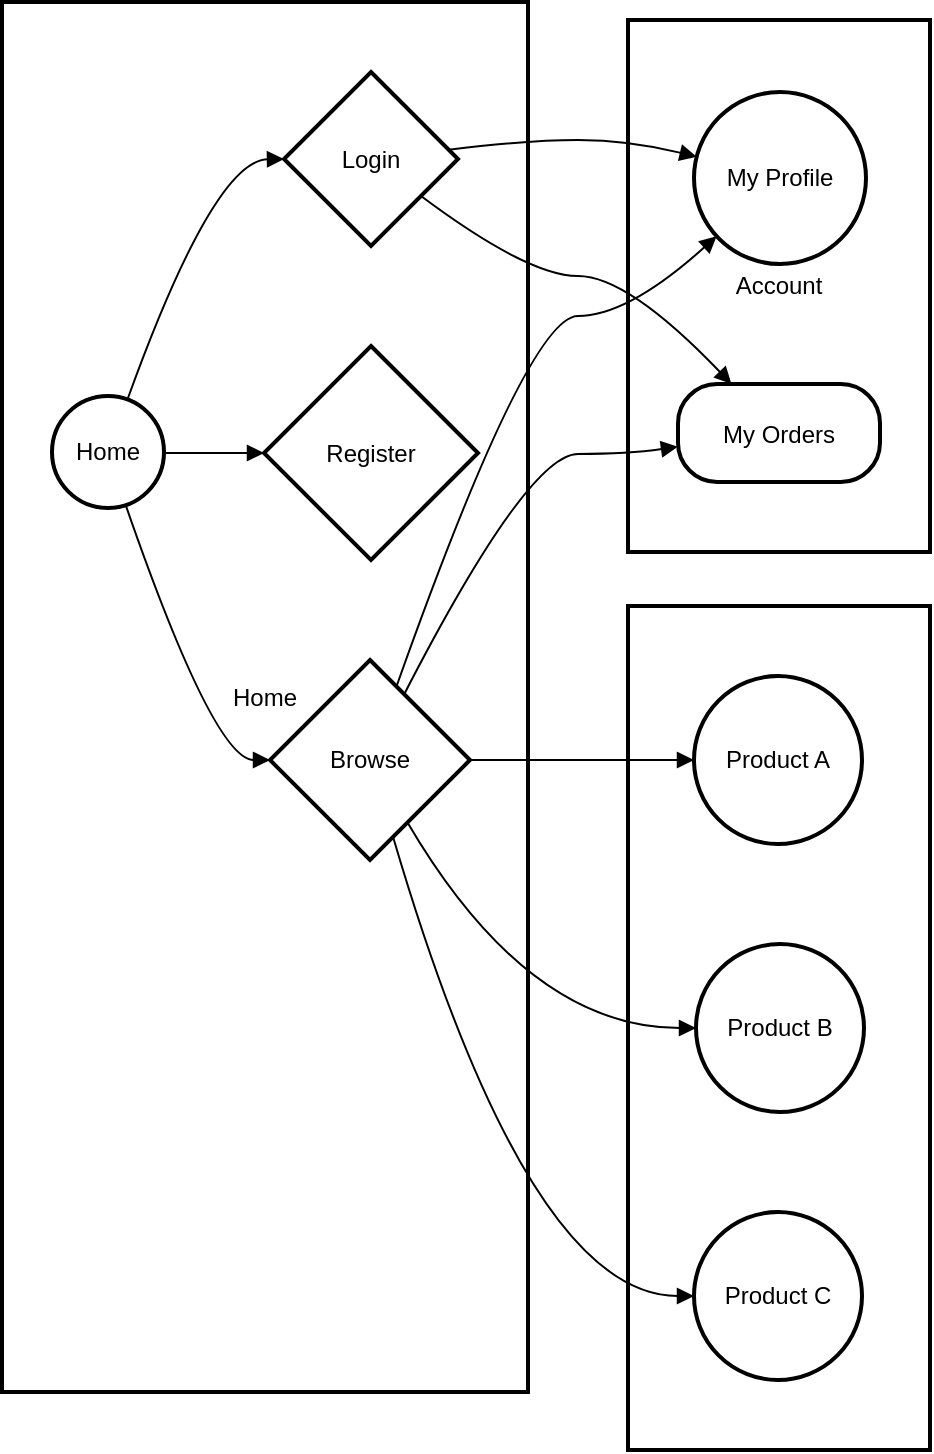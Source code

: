 <mxfile version="25.0.3">
  <diagram name="페이지-1" id="HWVJXGZuW3CK4hEEdGh3">
    <mxGraphModel>
      <root>
        <mxCell id="0" />
        <mxCell id="1" parent="0" />
        <mxCell id="2" value="Products" style="whiteSpace=wrap;strokeWidth=2;" vertex="1" parent="1">
          <mxGeometry x="321" y="310" width="151" height="422" as="geometry" />
        </mxCell>
        <mxCell id="3" value="Account" style="whiteSpace=wrap;strokeWidth=2;" vertex="1" parent="1">
          <mxGeometry x="321" y="17" width="151" height="266" as="geometry" />
        </mxCell>
        <mxCell id="4" value="Home" style="whiteSpace=wrap;strokeWidth=2;" vertex="1" parent="1">
          <mxGeometry x="8" y="8" width="263" height="695" as="geometry" />
        </mxCell>
        <mxCell id="5" value="Home" style="ellipse;aspect=fixed;strokeWidth=2;whiteSpace=wrap;" vertex="1" parent="1">
          <mxGeometry x="33" y="205" width="56" height="56" as="geometry" />
        </mxCell>
        <mxCell id="6" value="Login" style="rhombus;strokeWidth=2;whiteSpace=wrap;" vertex="1" parent="1">
          <mxGeometry x="149" y="43" width="87" height="87" as="geometry" />
        </mxCell>
        <mxCell id="7" value="Register" style="rhombus;strokeWidth=2;whiteSpace=wrap;" vertex="1" parent="1">
          <mxGeometry x="139" y="180" width="107" height="107" as="geometry" />
        </mxCell>
        <mxCell id="8" value="Browse" style="rhombus;strokeWidth=2;whiteSpace=wrap;" vertex="1" parent="1">
          <mxGeometry x="142" y="337" width="100" height="100" as="geometry" />
        </mxCell>
        <mxCell id="9" value="My Profile" style="ellipse;aspect=fixed;strokeWidth=2;whiteSpace=wrap;" vertex="1" parent="1">
          <mxGeometry x="354" y="53" width="86" height="86" as="geometry" />
        </mxCell>
        <mxCell id="10" value="My Orders" style="rounded=1;arcSize=40;strokeWidth=2" vertex="1" parent="1">
          <mxGeometry x="346" y="199" width="101" height="49" as="geometry" />
        </mxCell>
        <mxCell id="11" value="Product A" style="ellipse;aspect=fixed;strokeWidth=2;whiteSpace=wrap;" vertex="1" parent="1">
          <mxGeometry x="354" y="345" width="84" height="84" as="geometry" />
        </mxCell>
        <mxCell id="12" value="Product B" style="ellipse;aspect=fixed;strokeWidth=2;whiteSpace=wrap;" vertex="1" parent="1">
          <mxGeometry x="355" y="479" width="84" height="84" as="geometry" />
        </mxCell>
        <mxCell id="13" value="Product C" style="ellipse;aspect=fixed;strokeWidth=2;whiteSpace=wrap;" vertex="1" parent="1">
          <mxGeometry x="354" y="613" width="84" height="84" as="geometry" />
        </mxCell>
        <mxCell id="14" value="" style="curved=1;startArrow=none;endArrow=block;exitX=0.68;exitY=0.01;entryX=0;entryY=0.5;" edge="1" parent="1" source="5" target="6">
          <mxGeometry relative="1" as="geometry">
            <Array as="points">
              <mxPoint x="114" y="87" />
            </Array>
          </mxGeometry>
        </mxCell>
        <mxCell id="15" value="" style="curved=1;startArrow=none;endArrow=block;exitX=1;exitY=0.51;entryX=0;entryY=0.5;" edge="1" parent="1" source="5" target="7">
          <mxGeometry relative="1" as="geometry">
            <Array as="points" />
          </mxGeometry>
        </mxCell>
        <mxCell id="16" value="" style="curved=1;startArrow=none;endArrow=block;exitX=0.67;exitY=1.01;entryX=0;entryY=0.5;" edge="1" parent="1" source="5" target="8">
          <mxGeometry relative="1" as="geometry">
            <Array as="points">
              <mxPoint x="114" y="387" />
            </Array>
          </mxGeometry>
        </mxCell>
        <mxCell id="17" value="" style="curved=1;startArrow=none;endArrow=block;exitX=1;exitY=0.44;entryX=0;entryY=0.37;" edge="1" parent="1" source="6" target="9">
          <mxGeometry relative="1" as="geometry">
            <Array as="points">
              <mxPoint x="271" y="77" />
              <mxPoint x="321" y="77" />
            </Array>
          </mxGeometry>
        </mxCell>
        <mxCell id="18" value="" style="curved=1;startArrow=none;endArrow=block;exitX=1;exitY=0.87;entryX=0.26;entryY=-0.01;" edge="1" parent="1" source="6" target="10">
          <mxGeometry relative="1" as="geometry">
            <Array as="points">
              <mxPoint x="271" y="145" />
              <mxPoint x="321" y="145" />
            </Array>
          </mxGeometry>
        </mxCell>
        <mxCell id="19" value="" style="curved=1;startArrow=none;endArrow=block;exitX=0.68;exitY=0;entryX=0;entryY=0.96;" edge="1" parent="1" source="8" target="9">
          <mxGeometry relative="1" as="geometry">
            <Array as="points">
              <mxPoint x="271" y="165" />
              <mxPoint x="321" y="165" />
            </Array>
          </mxGeometry>
        </mxCell>
        <mxCell id="20" value="" style="curved=1;startArrow=none;endArrow=block;exitX=0.76;exitY=0;entryX=0;entryY=0.64;" edge="1" parent="1" source="8" target="10">
          <mxGeometry relative="1" as="geometry">
            <Array as="points">
              <mxPoint x="271" y="234" />
              <mxPoint x="321" y="234" />
            </Array>
          </mxGeometry>
        </mxCell>
        <mxCell id="21" value="" style="curved=1;startArrow=none;endArrow=block;exitX=1;exitY=0.5;entryX=0.01;entryY=0.5;" edge="1" parent="1" source="8" target="11">
          <mxGeometry relative="1" as="geometry">
            <Array as="points" />
          </mxGeometry>
        </mxCell>
        <mxCell id="22" value="" style="curved=1;startArrow=none;endArrow=block;exitX=0.8;exitY=1;entryX=0;entryY=0.5;" edge="1" parent="1" source="8" target="12">
          <mxGeometry relative="1" as="geometry">
            <Array as="points">
              <mxPoint x="271" y="521" />
            </Array>
          </mxGeometry>
        </mxCell>
        <mxCell id="23" value="" style="curved=1;startArrow=none;endArrow=block;exitX=0.65;exitY=1;entryX=0;entryY=0.5;" edge="1" parent="1" source="8" target="13">
          <mxGeometry relative="1" as="geometry">
            <Array as="points">
              <mxPoint x="271" y="655" />
            </Array>
          </mxGeometry>
        </mxCell>
      </root>
    </mxGraphModel>
  </diagram>
</mxfile>
